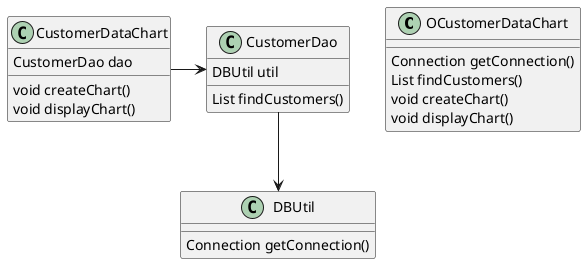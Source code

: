 @startuml
'数据库,客户,图标
class OCustomerDataChart {
'连接数据库
Connection getConnection()
'查询所有客户信息
List findCustomers()
'创建图表
void createChart()
'显示图表
void displayChart()
}

'单一职责原则
'1.数据库
class DBUtil {
Connection getConnection()
}
'2.客户
class CustomerDao {
DBUtil util
List findCustomers()
}
'3.图表
class CustomerDataChart {
CustomerDao dao
void createChart()
void displayChart()
}
'成员变量
CustomerDao --down> DBUtil
CustomerDataChart --right> CustomerDao

@enduml